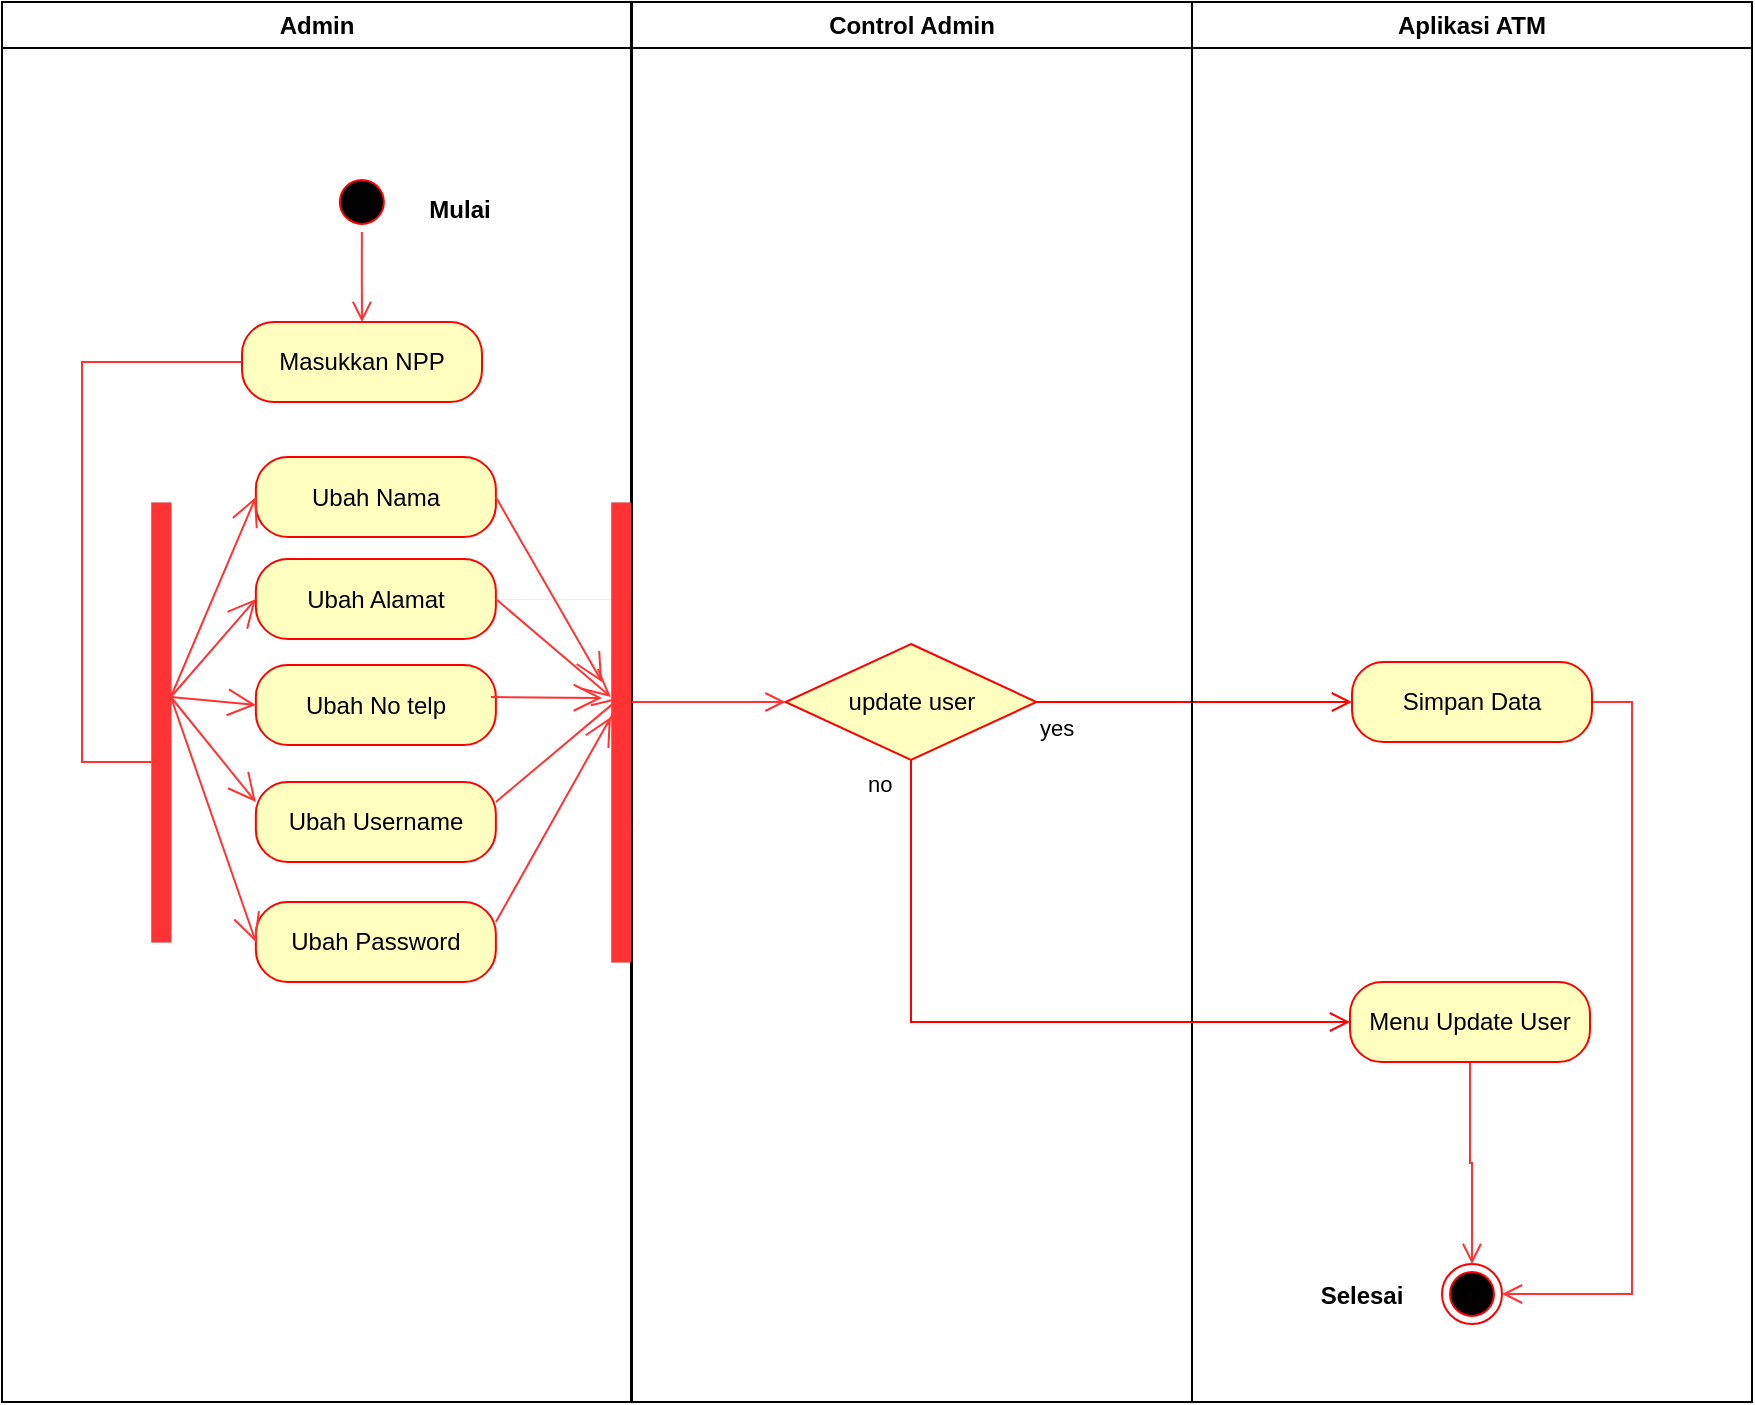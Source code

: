 <mxfile version="20.5.1" type="device"><diagram id="X2GSO2N9yxbyGRw3fT7x" name="Page-1"><mxGraphModel dx="1157" dy="567" grid="1" gridSize="10" guides="1" tooltips="1" connect="1" arrows="1" fold="1" page="1" pageScale="1" pageWidth="827" pageHeight="1169" math="0" shadow="0"><root><mxCell id="0"/><mxCell id="1" parent="0"/><mxCell id="RnOeqhu8AE7g7XnF3Tw0-1" value="Admin" style="swimlane;whiteSpace=wrap" vertex="1" parent="1"><mxGeometry x="130" y="50" width="314.5" height="700" as="geometry"/></mxCell><mxCell id="RnOeqhu8AE7g7XnF3Tw0-40" style="edgeStyle=orthogonalEdgeStyle;rounded=0;orthogonalLoop=1;jettySize=auto;html=1;exitX=0.5;exitY=1;exitDx=0;exitDy=0;strokeColor=#FF3333;endArrow=open;endFill=0;endSize=8;" edge="1" parent="RnOeqhu8AE7g7XnF3Tw0-1" source="RnOeqhu8AE7g7XnF3Tw0-3" target="RnOeqhu8AE7g7XnF3Tw0-39"><mxGeometry relative="1" as="geometry"/></mxCell><mxCell id="RnOeqhu8AE7g7XnF3Tw0-3" value="" style="ellipse;shape=startState;fillColor=#000000;strokeColor=#ff0000;" vertex="1" parent="RnOeqhu8AE7g7XnF3Tw0-1"><mxGeometry x="164.93" y="85" width="30" height="30" as="geometry"/></mxCell><mxCell id="RnOeqhu8AE7g7XnF3Tw0-4" value="Mulai" style="text;align=center;fontStyle=1;verticalAlign=middle;spacingLeft=3;spacingRight=3;strokeColor=none;rotatable=0;points=[[0,0.5],[1,0.5]];portConstraint=eastwest;" vertex="1" parent="RnOeqhu8AE7g7XnF3Tw0-1"><mxGeometry x="190" y="90" width="78" height="26" as="geometry"/></mxCell><mxCell id="RnOeqhu8AE7g7XnF3Tw0-5" value="Ubah Nama" style="rounded=1;whiteSpace=wrap;html=1;arcSize=40;fontColor=#000000;fillColor=#ffffc0;strokeColor=#ff0000;" vertex="1" parent="RnOeqhu8AE7g7XnF3Tw0-1"><mxGeometry x="126.93" y="227.5" width="120" height="40" as="geometry"/></mxCell><mxCell id="RnOeqhu8AE7g7XnF3Tw0-6" value="Ubah Alamat" style="rounded=1;whiteSpace=wrap;html=1;arcSize=40;fontColor=#000000;fillColor=#ffffc0;strokeColor=#ff0000;" vertex="1" parent="RnOeqhu8AE7g7XnF3Tw0-1"><mxGeometry x="126.93" y="278.5" width="120" height="40" as="geometry"/></mxCell><mxCell id="RnOeqhu8AE7g7XnF3Tw0-7" value="Ubah No telp" style="rounded=1;whiteSpace=wrap;html=1;arcSize=40;fontColor=#000000;fillColor=#ffffc0;strokeColor=#ff0000;" vertex="1" parent="RnOeqhu8AE7g7XnF3Tw0-1"><mxGeometry x="126.93" y="331.5" width="120" height="40" as="geometry"/></mxCell><mxCell id="RnOeqhu8AE7g7XnF3Tw0-9" value="Ubah Username" style="rounded=1;whiteSpace=wrap;html=1;arcSize=40;fontColor=#000000;fillColor=#ffffc0;strokeColor=#ff0000;" vertex="1" parent="RnOeqhu8AE7g7XnF3Tw0-1"><mxGeometry x="126.93" y="390" width="120" height="40" as="geometry"/></mxCell><mxCell id="RnOeqhu8AE7g7XnF3Tw0-10" value="Ubah Password" style="rounded=1;whiteSpace=wrap;html=1;arcSize=40;fontColor=#000000;fillColor=#ffffc0;strokeColor=#ff0000;" vertex="1" parent="RnOeqhu8AE7g7XnF3Tw0-1"><mxGeometry x="126.93" y="450" width="120" height="40" as="geometry"/></mxCell><mxCell id="RnOeqhu8AE7g7XnF3Tw0-11" style="edgeStyle=orthogonalEdgeStyle;rounded=0;orthogonalLoop=1;jettySize=auto;html=1;exitX=0.5;exitY=1;exitDx=0;exitDy=0;strokeColor=#FF3333;strokeWidth=1;endArrow=open;endFill=0;endSize=8;" edge="1" parent="RnOeqhu8AE7g7XnF3Tw0-1"><mxGeometry relative="1" as="geometry"><mxPoint x="186.93" y="217.5" as="sourcePoint"/><mxPoint x="186.93" y="217.5" as="targetPoint"/></mxGeometry></mxCell><mxCell id="RnOeqhu8AE7g7XnF3Tw0-12" value="" style="html=1;points=[];perimeter=orthogonalPerimeter;fillColor=#FF3333;strokeWidth=0;" vertex="1" parent="RnOeqhu8AE7g7XnF3Tw0-1"><mxGeometry x="74.43" y="250" width="10" height="220" as="geometry"/></mxCell><mxCell id="RnOeqhu8AE7g7XnF3Tw0-41" style="edgeStyle=orthogonalEdgeStyle;rounded=0;orthogonalLoop=1;jettySize=auto;html=1;exitX=0;exitY=0.5;exitDx=0;exitDy=0;entryX=0.557;entryY=0.5;entryDx=0;entryDy=0;entryPerimeter=0;strokeColor=#FF3333;endArrow=open;endFill=0;endSize=8;" edge="1" parent="RnOeqhu8AE7g7XnF3Tw0-1" source="RnOeqhu8AE7g7XnF3Tw0-39" target="RnOeqhu8AE7g7XnF3Tw0-12"><mxGeometry relative="1" as="geometry"><Array as="points"><mxPoint x="40" y="180"/><mxPoint x="40" y="380"/></Array></mxGeometry></mxCell><mxCell id="RnOeqhu8AE7g7XnF3Tw0-39" value="Masukkan NPP" style="rounded=1;whiteSpace=wrap;html=1;arcSize=40;fontColor=#000000;fillColor=#ffffc0;strokeColor=#ff0000;strokeWidth=1;" vertex="1" parent="RnOeqhu8AE7g7XnF3Tw0-1"><mxGeometry x="120" y="160" width="120" height="40" as="geometry"/></mxCell><mxCell id="RnOeqhu8AE7g7XnF3Tw0-13" value="Control Admin" style="swimlane;whiteSpace=wrap" vertex="1" parent="1"><mxGeometry x="445" y="50" width="280" height="700" as="geometry"/></mxCell><mxCell id="RnOeqhu8AE7g7XnF3Tw0-14" value="update user" style="rhombus;whiteSpace=wrap;html=1;fillColor=#ffffc0;strokeColor=#ff0000;strokeWidth=1;" vertex="1" parent="RnOeqhu8AE7g7XnF3Tw0-13"><mxGeometry x="76.75" y="321" width="125.5" height="58" as="geometry"/></mxCell><mxCell id="RnOeqhu8AE7g7XnF3Tw0-15" value="" style="endArrow=open;endFill=1;endSize=12;html=1;rounded=0;strokeColor=#FF3333;strokeWidth=1;" edge="1" parent="RnOeqhu8AE7g7XnF3Tw0-13"><mxGeometry width="160" relative="1" as="geometry"><mxPoint x="-70.57" y="347.5" as="sourcePoint"/><mxPoint x="-15" y="348" as="targetPoint"/></mxGeometry></mxCell><mxCell id="RnOeqhu8AE7g7XnF3Tw0-16" style="edgeStyle=orthogonalEdgeStyle;rounded=0;orthogonalLoop=1;jettySize=auto;html=1;exitX=0;exitY=0.5;exitDx=0;exitDy=0;entryX=0;entryY=0.5;entryDx=0;entryDy=0;strokeColor=#FF3333;strokeWidth=1;endArrow=open;endFill=0;endSize=8;" edge="1" parent="RnOeqhu8AE7g7XnF3Tw0-13" source="RnOeqhu8AE7g7XnF3Tw0-13" target="RnOeqhu8AE7g7XnF3Tw0-14"><mxGeometry relative="1" as="geometry"/></mxCell><mxCell id="RnOeqhu8AE7g7XnF3Tw0-17" value="yes" style="edgeStyle=orthogonalEdgeStyle;html=1;align=left;verticalAlign=top;endArrow=open;endSize=8;strokeColor=#ff0000;rounded=0;exitX=1;exitY=0.5;exitDx=0;exitDy=0;entryX=0;entryY=0.5;entryDx=0;entryDy=0;" edge="1" parent="1" source="RnOeqhu8AE7g7XnF3Tw0-14" target="RnOeqhu8AE7g7XnF3Tw0-23"><mxGeometry x="-1" relative="1" as="geometry"><mxPoint x="780" y="639" as="targetPoint"/></mxGeometry></mxCell><mxCell id="RnOeqhu8AE7g7XnF3Tw0-18" value="" style="edgeStyle=orthogonalEdgeStyle;html=1;verticalAlign=bottom;endArrow=open;endSize=8;strokeColor=#ff0000;rounded=0;strokeWidth=0;" edge="1" parent="1" source="RnOeqhu8AE7g7XnF3Tw0-6"><mxGeometry relative="1" as="geometry"><mxPoint x="444.43" y="467.5" as="targetPoint"/></mxGeometry></mxCell><mxCell id="RnOeqhu8AE7g7XnF3Tw0-19" value="Aplikasi ATM" style="swimlane;whiteSpace=wrap" vertex="1" parent="1"><mxGeometry x="725" y="50" width="280" height="700" as="geometry"/></mxCell><mxCell id="RnOeqhu8AE7g7XnF3Tw0-20" value="" style="ellipse;html=1;shape=endState;fillColor=#000000;strokeColor=#ff0000;strokeWidth=1;" vertex="1" parent="RnOeqhu8AE7g7XnF3Tw0-19"><mxGeometry x="125" y="631" width="30" height="30" as="geometry"/></mxCell><mxCell id="RnOeqhu8AE7g7XnF3Tw0-21" value="Selesai" style="text;align=center;fontStyle=1;verticalAlign=middle;spacingLeft=3;spacingRight=3;strokeColor=none;rotatable=0;points=[[0,0.5],[1,0.5]];portConstraint=eastwest;" vertex="1" parent="RnOeqhu8AE7g7XnF3Tw0-19"><mxGeometry x="45" y="633" width="80" height="26" as="geometry"/></mxCell><mxCell id="RnOeqhu8AE7g7XnF3Tw0-22" style="edgeStyle=orthogonalEdgeStyle;rounded=0;orthogonalLoop=1;jettySize=auto;html=1;exitX=1;exitY=0.5;exitDx=0;exitDy=0;entryX=1;entryY=0.5;entryDx=0;entryDy=0;strokeColor=#FF3333;strokeWidth=1;endArrow=open;endFill=0;endSize=8;" edge="1" parent="RnOeqhu8AE7g7XnF3Tw0-19" source="RnOeqhu8AE7g7XnF3Tw0-23" target="RnOeqhu8AE7g7XnF3Tw0-20"><mxGeometry relative="1" as="geometry"/></mxCell><mxCell id="RnOeqhu8AE7g7XnF3Tw0-23" value="Simpan Data" style="rounded=1;whiteSpace=wrap;html=1;arcSize=40;fontColor=#000000;fillColor=#ffffc0;strokeColor=#ff0000;strokeWidth=1;" vertex="1" parent="RnOeqhu8AE7g7XnF3Tw0-19"><mxGeometry x="80" y="330" width="120" height="40" as="geometry"/></mxCell><mxCell id="RnOeqhu8AE7g7XnF3Tw0-24" style="edgeStyle=orthogonalEdgeStyle;rounded=0;orthogonalLoop=1;jettySize=auto;html=1;exitX=0.5;exitY=1;exitDx=0;exitDy=0;entryX=0.5;entryY=0;entryDx=0;entryDy=0;strokeColor=#FF3333;strokeWidth=1;endArrow=open;endFill=0;endSize=8;" edge="1" parent="RnOeqhu8AE7g7XnF3Tw0-19" source="RnOeqhu8AE7g7XnF3Tw0-25" target="RnOeqhu8AE7g7XnF3Tw0-20"><mxGeometry relative="1" as="geometry"/></mxCell><mxCell id="RnOeqhu8AE7g7XnF3Tw0-25" value="Menu Update User" style="rounded=1;whiteSpace=wrap;html=1;arcSize=40;fontColor=#000000;fillColor=#ffffc0;strokeColor=#ff0000;strokeWidth=1;" vertex="1" parent="RnOeqhu8AE7g7XnF3Tw0-19"><mxGeometry x="79" y="490" width="120" height="40" as="geometry"/></mxCell><mxCell id="RnOeqhu8AE7g7XnF3Tw0-26" value="" style="html=1;points=[];perimeter=orthogonalPerimeter;fillColor=#FF3333;strokeWidth=0;" vertex="1" parent="1"><mxGeometry x="434.43" y="300" width="10" height="230" as="geometry"/></mxCell><mxCell id="RnOeqhu8AE7g7XnF3Tw0-27" value="" style="endArrow=open;endFill=1;endSize=12;html=1;rounded=0;strokeColor=#FF3333;strokeWidth=1;entryX=0;entryY=0.5;entryDx=0;entryDy=0;" edge="1" parent="1" target="RnOeqhu8AE7g7XnF3Tw0-5"><mxGeometry width="160" relative="1" as="geometry"><mxPoint x="214.43" y="397.5" as="sourcePoint"/><mxPoint x="264.43" y="257.5" as="targetPoint"/></mxGeometry></mxCell><mxCell id="RnOeqhu8AE7g7XnF3Tw0-28" value="" style="endArrow=open;endFill=1;endSize=12;html=1;rounded=0;strokeColor=#FF3333;strokeWidth=1;entryX=0;entryY=0.5;entryDx=0;entryDy=0;" edge="1" parent="1" target="RnOeqhu8AE7g7XnF3Tw0-6"><mxGeometry width="160" relative="1" as="geometry"><mxPoint x="214.43" y="397.5" as="sourcePoint"/><mxPoint x="266.93" y="307.5" as="targetPoint"/></mxGeometry></mxCell><mxCell id="RnOeqhu8AE7g7XnF3Tw0-29" value="" style="endArrow=open;endFill=1;endSize=12;html=1;rounded=0;strokeColor=#FF3333;strokeWidth=1;entryX=0;entryY=0.5;entryDx=0;entryDy=0;" edge="1" parent="1" target="RnOeqhu8AE7g7XnF3Tw0-7"><mxGeometry width="160" relative="1" as="geometry"><mxPoint x="214.43" y="397.5" as="sourcePoint"/><mxPoint x="266.93" y="358.5" as="targetPoint"/></mxGeometry></mxCell><mxCell id="RnOeqhu8AE7g7XnF3Tw0-31" value="" style="endArrow=open;endFill=1;endSize=12;html=1;rounded=0;strokeColor=#FF3333;strokeWidth=1;entryX=0;entryY=0.25;entryDx=0;entryDy=0;" edge="1" parent="1" target="RnOeqhu8AE7g7XnF3Tw0-9"><mxGeometry width="160" relative="1" as="geometry"><mxPoint x="214.43" y="397.5" as="sourcePoint"/><mxPoint x="266.93" y="454.5" as="targetPoint"/></mxGeometry></mxCell><mxCell id="RnOeqhu8AE7g7XnF3Tw0-32" value="" style="endArrow=open;endFill=1;endSize=12;html=1;rounded=0;strokeColor=#FF3333;strokeWidth=1;entryX=0;entryY=0.5;entryDx=0;entryDy=0;" edge="1" parent="1" target="RnOeqhu8AE7g7XnF3Tw0-10"><mxGeometry width="160" relative="1" as="geometry"><mxPoint x="214.43" y="397.5" as="sourcePoint"/><mxPoint x="254.43" y="547.5" as="targetPoint"/></mxGeometry></mxCell><mxCell id="RnOeqhu8AE7g7XnF3Tw0-33" value="" style="endArrow=open;endFill=1;endSize=12;html=1;rounded=0;strokeColor=#FF3333;strokeWidth=1;exitX=1;exitY=0.5;exitDx=0;exitDy=0;" edge="1" parent="1" source="RnOeqhu8AE7g7XnF3Tw0-5"><mxGeometry width="160" relative="1" as="geometry"><mxPoint x="386.93" y="257.5" as="sourcePoint"/><mxPoint x="430" y="390" as="targetPoint"/></mxGeometry></mxCell><mxCell id="RnOeqhu8AE7g7XnF3Tw0-34" value="" style="endArrow=open;endFill=1;endSize=12;html=1;rounded=0;strokeColor=#FF3333;strokeWidth=1;exitX=1;exitY=0.5;exitDx=0;exitDy=0;" edge="1" parent="1" source="RnOeqhu8AE7g7XnF3Tw0-6"><mxGeometry width="160" relative="1" as="geometry"><mxPoint x="396.93" y="267.5" as="sourcePoint"/><mxPoint x="434.43" y="397.5" as="targetPoint"/></mxGeometry></mxCell><mxCell id="RnOeqhu8AE7g7XnF3Tw0-36" value="" style="endArrow=open;endFill=1;endSize=12;html=1;rounded=0;strokeColor=#FF3333;strokeWidth=1;exitX=1;exitY=0.25;exitDx=0;exitDy=0;" edge="1" parent="1" source="RnOeqhu8AE7g7XnF3Tw0-9"><mxGeometry width="160" relative="1" as="geometry"><mxPoint x="416.93" y="287.5" as="sourcePoint"/><mxPoint x="439.43" y="397.5" as="targetPoint"/></mxGeometry></mxCell><mxCell id="RnOeqhu8AE7g7XnF3Tw0-37" value="" style="endArrow=open;endFill=1;endSize=12;html=1;rounded=0;strokeColor=#FF3333;strokeWidth=1;exitX=1;exitY=0.25;exitDx=0;exitDy=0;" edge="1" parent="1" source="RnOeqhu8AE7g7XnF3Tw0-10"><mxGeometry width="160" relative="1" as="geometry"><mxPoint x="426.93" y="297.5" as="sourcePoint"/><mxPoint x="434.43" y="407.5" as="targetPoint"/></mxGeometry></mxCell><mxCell id="RnOeqhu8AE7g7XnF3Tw0-38" value="no" style="edgeStyle=orthogonalEdgeStyle;html=1;align=left;verticalAlign=bottom;endArrow=open;endSize=8;strokeColor=#ff0000;rounded=0;strokeWidth=1;exitX=0.5;exitY=1;exitDx=0;exitDy=0;entryX=0;entryY=0.5;entryDx=0;entryDy=0;" edge="1" parent="1" source="RnOeqhu8AE7g7XnF3Tw0-14" target="RnOeqhu8AE7g7XnF3Tw0-25"><mxGeometry x="-0.88" y="-24" relative="1" as="geometry"><mxPoint x="675" y="500" as="targetPoint"/><mxPoint x="605" y="505" as="sourcePoint"/><mxPoint as="offset"/></mxGeometry></mxCell></root></mxGraphModel></diagram></mxfile>